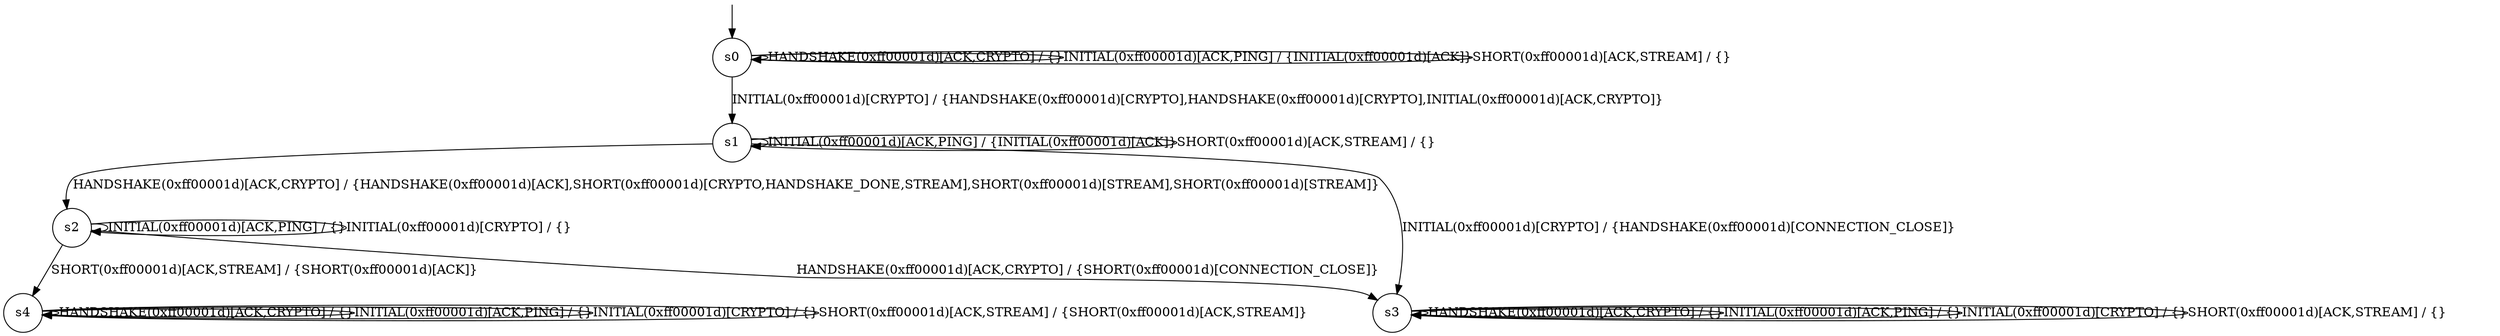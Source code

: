 digraph g {

	s0 [shape="circle" label="s0"];
	s1 [shape="circle" label="s1"];
	s2 [shape="circle" label="s2"];
	s3 [shape="circle" label="s3"];
	s4 [shape="circle" label="s4"];
	s0 -> s0 [label="HANDSHAKE(0xff00001d)[ACK,CRYPTO] / {}"];
	s0 -> s0 [label="INITIAL(0xff00001d)[ACK,PING] / {INITIAL(0xff00001d)[ACK]}"];
	s0 -> s1 [label="INITIAL(0xff00001d)[CRYPTO] / {HANDSHAKE(0xff00001d)[CRYPTO],HANDSHAKE(0xff00001d)[CRYPTO],INITIAL(0xff00001d)[ACK,CRYPTO]}"];
	s0 -> s0 [label="SHORT(0xff00001d)[ACK,STREAM] / {}"];
	s1 -> s2 [label="HANDSHAKE(0xff00001d)[ACK,CRYPTO] / {HANDSHAKE(0xff00001d)[ACK],SHORT(0xff00001d)[CRYPTO,HANDSHAKE_DONE,STREAM],SHORT(0xff00001d)[STREAM],SHORT(0xff00001d)[STREAM]}"];
	s1 -> s1 [label="INITIAL(0xff00001d)[ACK,PING] / {INITIAL(0xff00001d)[ACK]}"];
	s1 -> s3 [label="INITIAL(0xff00001d)[CRYPTO] / {HANDSHAKE(0xff00001d)[CONNECTION_CLOSE]}"];
	s1 -> s1 [label="SHORT(0xff00001d)[ACK,STREAM] / {}"];
	s2 -> s3 [label="HANDSHAKE(0xff00001d)[ACK,CRYPTO] / {SHORT(0xff00001d)[CONNECTION_CLOSE]}"];
	s2 -> s2 [label="INITIAL(0xff00001d)[ACK,PING] / {}"];
	s2 -> s2 [label="INITIAL(0xff00001d)[CRYPTO] / {}"];
	s2 -> s4 [label="SHORT(0xff00001d)[ACK,STREAM] / {SHORT(0xff00001d)[ACK]}"];
	s3 -> s3 [label="HANDSHAKE(0xff00001d)[ACK,CRYPTO] / {}"];
	s3 -> s3 [label="INITIAL(0xff00001d)[ACK,PING] / {}"];
	s3 -> s3 [label="INITIAL(0xff00001d)[CRYPTO] / {}"];
	s3 -> s3 [label="SHORT(0xff00001d)[ACK,STREAM] / {}"];
	s4 -> s4 [label="HANDSHAKE(0xff00001d)[ACK,CRYPTO] / {}"];
	s4 -> s4 [label="INITIAL(0xff00001d)[ACK,PING] / {}"];
	s4 -> s4 [label="INITIAL(0xff00001d)[CRYPTO] / {}"];
	s4 -> s4 [label="SHORT(0xff00001d)[ACK,STREAM] / {SHORT(0xff00001d)[ACK,STREAM]}"];

__start0 [label="" shape="none" width="0" height="0"];
__start0 -> s0;

}
